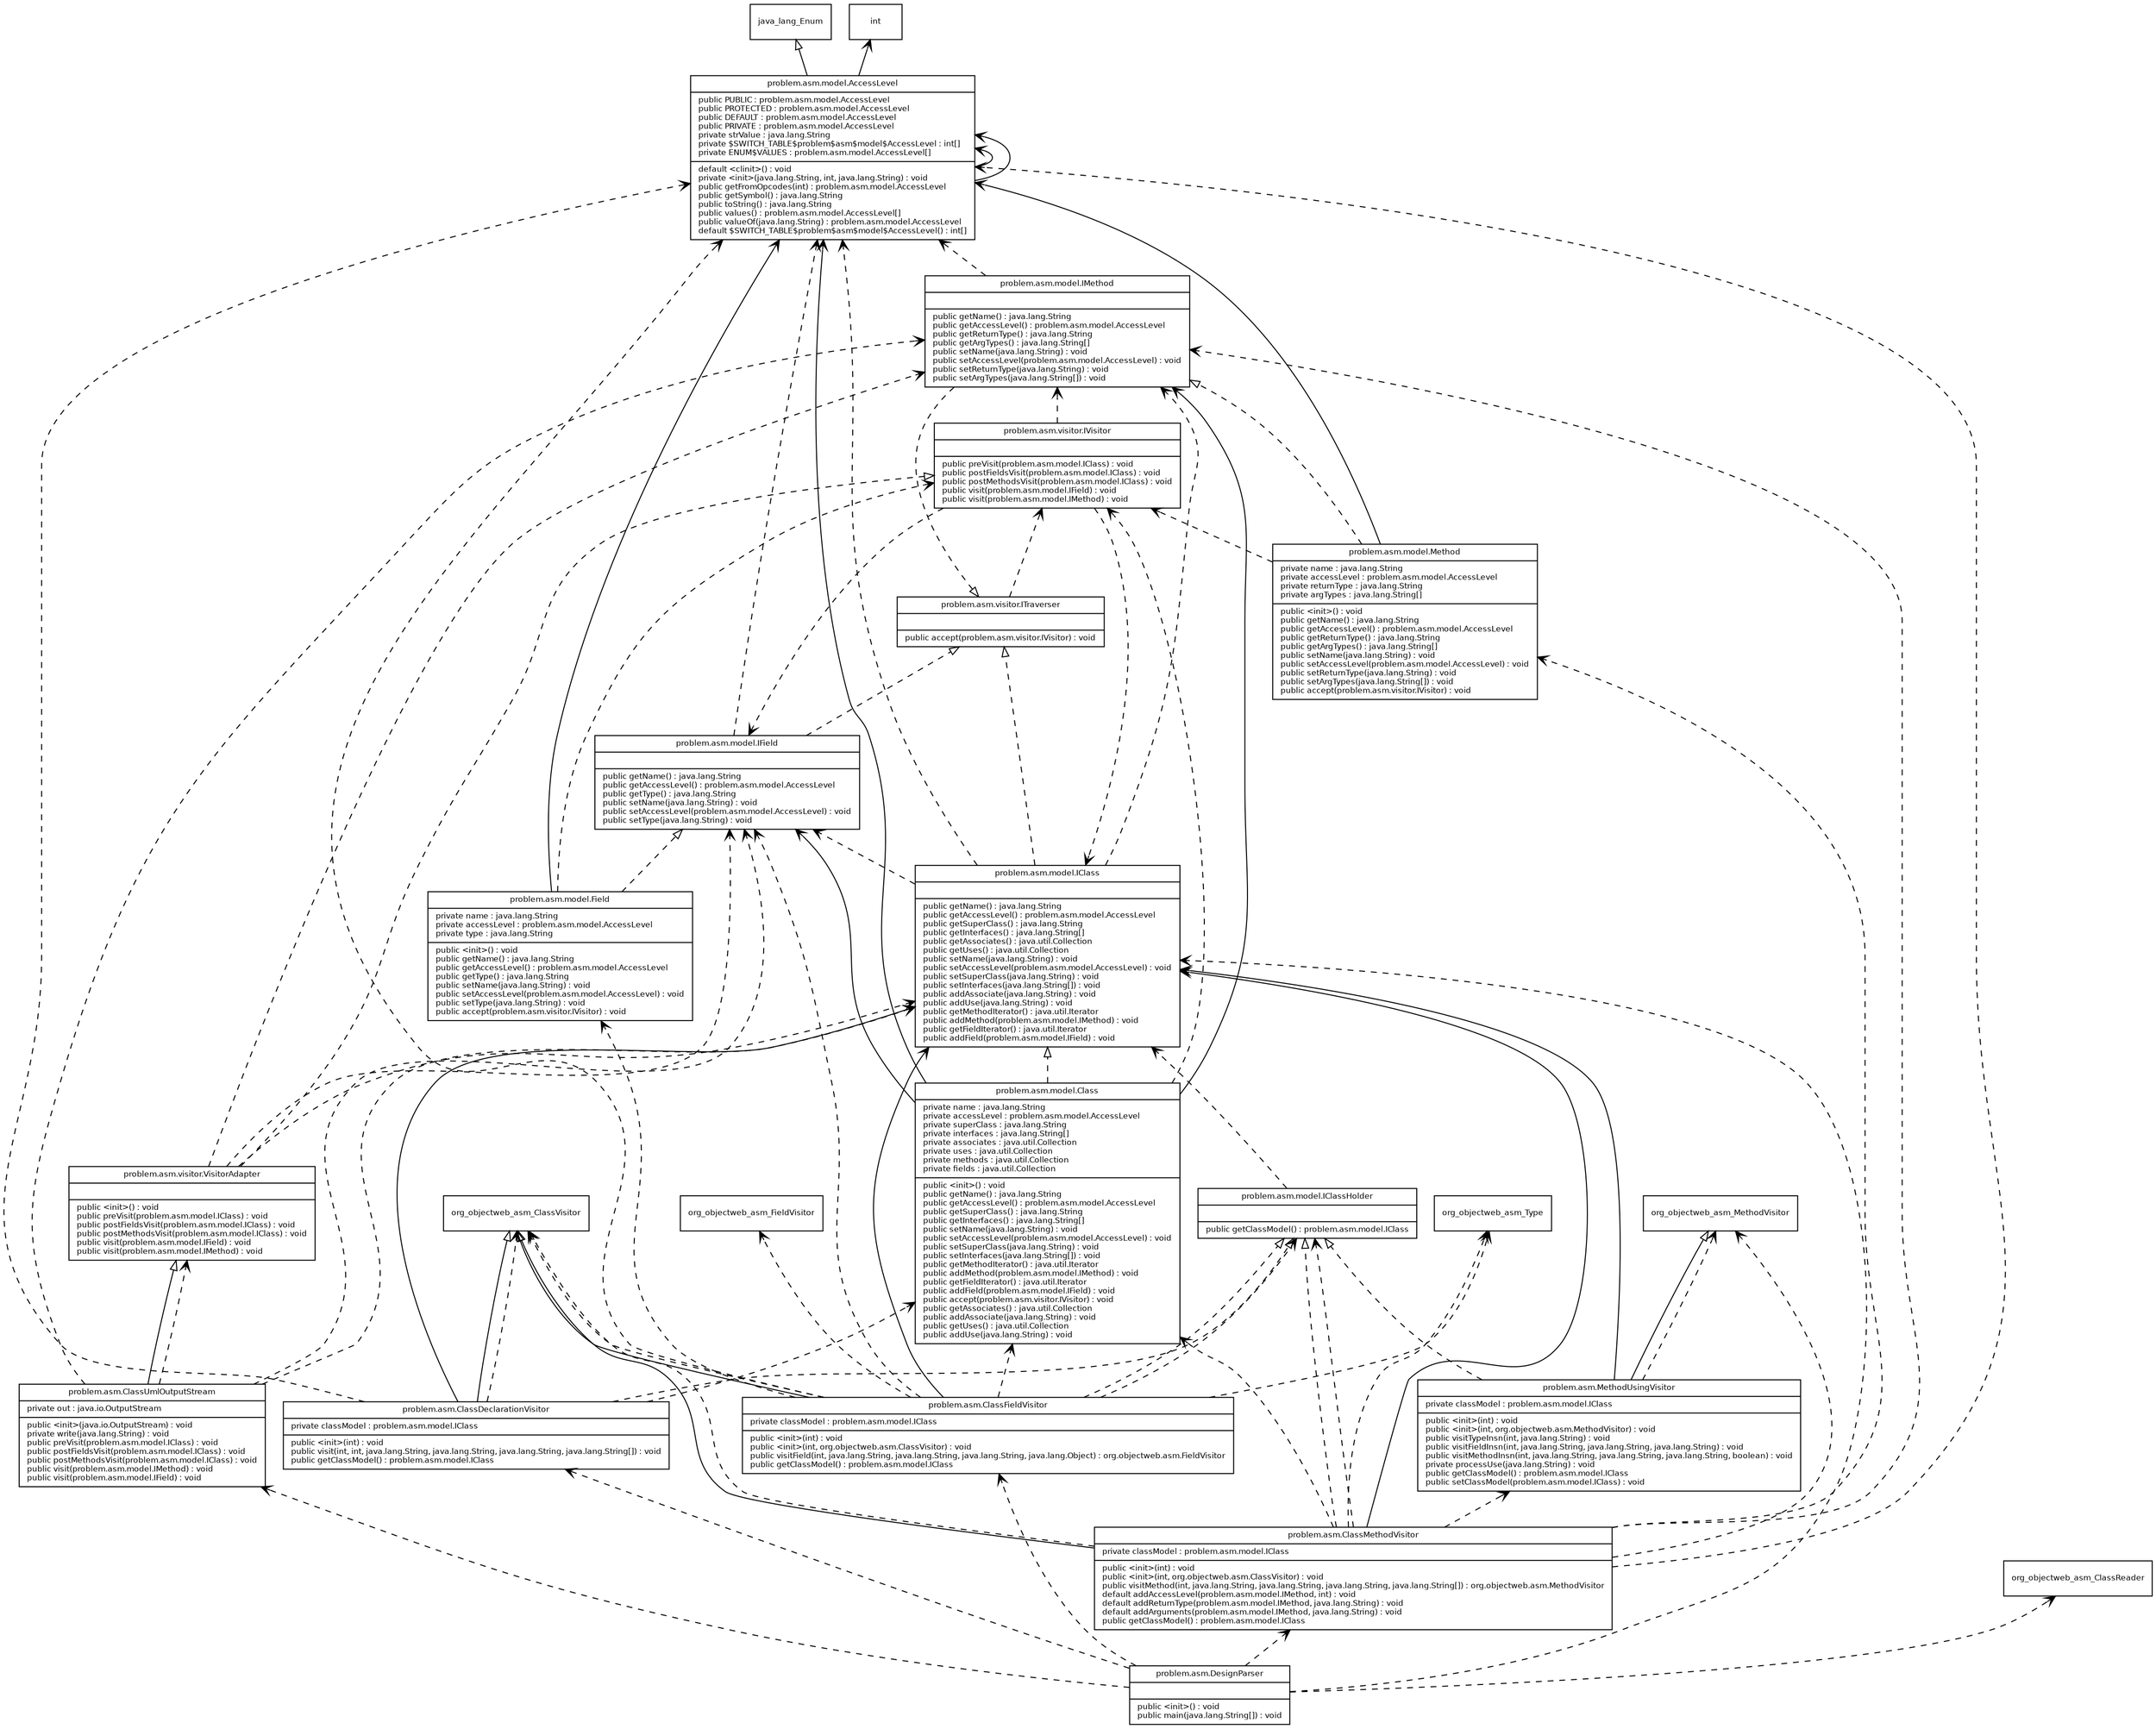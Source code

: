 digraph G {
rankdir=BT;

node [
fontname = "Bitstream Vera Sans"
fontsize = 8
shape = "record"
]
edge [
fontname = "Bitstream Vera Sans"
fontsize = 8
]

problem_asm_ClassDeclarationVisitor [
	label = "{problem.asm.ClassDeclarationVisitor|private classModel : problem.asm.model.IClass\l|public \<init\>(int) : void\lpublic visit(int, int, java.lang.String, java.lang.String, java.lang.String, java.lang.String[]) : void\lpublic getClassModel() : problem.asm.model.IClass\l}"
]
edge [
	arrowhead = "empty"
	style = "dashed"
]
problem_asm_ClassDeclarationVisitor -> problem_asm_model_IClassHolder
edge [
	arrowhead = "empty"
	style = "solid"
]
problem_asm_ClassDeclarationVisitor -> org_objectweb_asm_ClassVisitor
edge [
	arrowhead = "vee"
	style = "solid"
]
problem_asm_ClassDeclarationVisitor -> problem_asm_model_IClass
edge [
	arrowhead = "vee"
	style = "dashed"
]
problem_asm_ClassDeclarationVisitor -> org_objectweb_asm_ClassVisitor
problem_asm_ClassDeclarationVisitor -> problem_asm_model_Class
problem_asm_ClassDeclarationVisitor -> problem_asm_model_AccessLevel
problem_asm_ClassFieldVisitor [
	label = "{problem.asm.ClassFieldVisitor|private classModel : problem.asm.model.IClass\l|public \<init\>(int) : void\lpublic \<init\>(int, org.objectweb.asm.ClassVisitor) : void\lpublic visitField(int, java.lang.String, java.lang.String, java.lang.String, java.lang.Object) : org.objectweb.asm.FieldVisitor\lpublic getClassModel() : problem.asm.model.IClass\l}"
]
edge [
	arrowhead = "empty"
	style = "dashed"
]
problem_asm_ClassFieldVisitor -> problem_asm_model_IClassHolder
edge [
	arrowhead = "empty"
	style = "solid"
]
problem_asm_ClassFieldVisitor -> org_objectweb_asm_ClassVisitor
edge [
	arrowhead = "vee"
	style = "solid"
]
problem_asm_ClassFieldVisitor -> problem_asm_model_IClass
edge [
	arrowhead = "vee"
	style = "dashed"
]
problem_asm_ClassFieldVisitor -> org_objectweb_asm_ClassVisitor
problem_asm_ClassFieldVisitor -> problem_asm_model_Class
problem_asm_ClassFieldVisitor -> problem_asm_model_IClassHolder
problem_asm_ClassFieldVisitor -> org_objectweb_asm_FieldVisitor
problem_asm_ClassFieldVisitor -> org_objectweb_asm_Type
problem_asm_ClassFieldVisitor -> problem_asm_model_Field
problem_asm_ClassFieldVisitor -> problem_asm_model_IField
problem_asm_ClassFieldVisitor -> problem_asm_model_AccessLevel
problem_asm_ClassMethodVisitor [
	label = "{problem.asm.ClassMethodVisitor|private classModel : problem.asm.model.IClass\l|public \<init\>(int) : void\lpublic \<init\>(int, org.objectweb.asm.ClassVisitor) : void\lpublic visitMethod(int, java.lang.String, java.lang.String, java.lang.String, java.lang.String[]) : org.objectweb.asm.MethodVisitor\ldefault addAccessLevel(problem.asm.model.IMethod, int) : void\ldefault addReturnType(problem.asm.model.IMethod, java.lang.String) : void\ldefault addArguments(problem.asm.model.IMethod, java.lang.String) : void\lpublic getClassModel() : problem.asm.model.IClass\l}"
]
edge [
	arrowhead = "empty"
	style = "dashed"
]
problem_asm_ClassMethodVisitor -> problem_asm_model_IClassHolder
edge [
	arrowhead = "empty"
	style = "solid"
]
problem_asm_ClassMethodVisitor -> org_objectweb_asm_ClassVisitor
edge [
	arrowhead = "vee"
	style = "solid"
]
problem_asm_ClassMethodVisitor -> problem_asm_model_IClass
edge [
	arrowhead = "vee"
	style = "dashed"
]
problem_asm_ClassMethodVisitor -> org_objectweb_asm_ClassVisitor
problem_asm_ClassMethodVisitor -> problem_asm_model_Class
problem_asm_ClassMethodVisitor -> problem_asm_model_IClassHolder
problem_asm_ClassMethodVisitor -> org_objectweb_asm_MethodVisitor
problem_asm_ClassMethodVisitor -> problem_asm_MethodUsingVisitor
problem_asm_ClassMethodVisitor -> problem_asm_model_Method
problem_asm_ClassMethodVisitor -> problem_asm_model_IMethod
problem_asm_ClassMethodVisitor -> problem_asm_model_AccessLevel
problem_asm_ClassMethodVisitor -> org_objectweb_asm_Type
problem_asm_ClassUmlOutputStream [
	label = "{problem.asm.ClassUmlOutputStream|private out : java.io.OutputStream\l|public \<init\>(java.io.OutputStream) : void\lprivate write(java.lang.String) : void\lpublic preVisit(problem.asm.model.IClass) : void\lpublic postFieldsVisit(problem.asm.model.IClass) : void\lpublic postMethodsVisit(problem.asm.model.IClass) : void\lpublic visit(problem.asm.model.IMethod) : void\lpublic visit(problem.asm.model.IField) : void\l}"
]
edge [
	arrowhead = "empty"
	style = "solid"
]
problem_asm_ClassUmlOutputStream -> problem_asm_visitor_VisitorAdapter
edge [
	arrowhead = "vee"
	style = "dashed"
]
problem_asm_ClassUmlOutputStream -> problem_asm_visitor_VisitorAdapter
problem_asm_ClassUmlOutputStream -> problem_asm_model_IClass
problem_asm_ClassUmlOutputStream -> problem_asm_model_IMethod
problem_asm_ClassUmlOutputStream -> problem_asm_model_IField
problem_asm_DesignParser [
	label = "{problem.asm.DesignParser||public \<init\>() : void\lpublic main(java.lang.String[]) : void\l}"
]
edge [
	arrowhead = "vee"
	style = "dashed"
]
problem_asm_DesignParser -> org_objectweb_asm_ClassReader
problem_asm_DesignParser -> problem_asm_ClassDeclarationVisitor
problem_asm_DesignParser -> problem_asm_ClassFieldVisitor
problem_asm_DesignParser -> problem_asm_ClassMethodVisitor
problem_asm_DesignParser -> problem_asm_ClassUmlOutputStream
problem_asm_DesignParser -> problem_asm_model_IClass
problem_asm_MethodUsingVisitor [
	label = "{problem.asm.MethodUsingVisitor|private classModel : problem.asm.model.IClass\l|public \<init\>(int) : void\lpublic \<init\>(int, org.objectweb.asm.MethodVisitor) : void\lpublic visitTypeInsn(int, java.lang.String) : void\lpublic visitFieldInsn(int, java.lang.String, java.lang.String, java.lang.String) : void\lpublic visitMethodInsn(int, java.lang.String, java.lang.String, java.lang.String, boolean) : void\lprivate processUse(java.lang.String) : void\lpublic getClassModel() : problem.asm.model.IClass\lpublic setClassModel(problem.asm.model.IClass) : void\l}"
]
edge [
	arrowhead = "empty"
	style = "dashed"
]
problem_asm_MethodUsingVisitor -> problem_asm_model_IClassHolder
edge [
	arrowhead = "empty"
	style = "solid"
]
problem_asm_MethodUsingVisitor -> org_objectweb_asm_MethodVisitor
edge [
	arrowhead = "vee"
	style = "solid"
]
problem_asm_MethodUsingVisitor -> problem_asm_model_IClass
edge [
	arrowhead = "vee"
	style = "dashed"
]
problem_asm_MethodUsingVisitor -> org_objectweb_asm_MethodVisitor
problem_asm_model_AccessLevel [
	label = "{problem.asm.model.AccessLevel|public PUBLIC : problem.asm.model.AccessLevel\lpublic PROTECTED : problem.asm.model.AccessLevel\lpublic DEFAULT : problem.asm.model.AccessLevel\lpublic PRIVATE : problem.asm.model.AccessLevel\lprivate strValue : java.lang.String\lprivate $SWITCH_TABLE$problem$asm$model$AccessLevel : int[]\lprivate ENUM$VALUES : problem.asm.model.AccessLevel[]\l|default \<clinit\>() : void\lprivate \<init\>(java.lang.String, int, java.lang.String) : void\lpublic getFromOpcodes(int) : problem.asm.model.AccessLevel\lpublic getSymbol() : java.lang.String\lpublic toString() : java.lang.String\lpublic values() : problem.asm.model.AccessLevel[]\lpublic valueOf(java.lang.String) : problem.asm.model.AccessLevel\ldefault $SWITCH_TABLE$problem$asm$model$AccessLevel() : int[]\l}"
]
edge [
	arrowhead = "empty"
	style = "solid"
]
problem_asm_model_AccessLevel -> java_lang_Enum
edge [
	arrowhead = "vee"
	style = "solid"
]
problem_asm_model_AccessLevel -> problem_asm_model_AccessLevel
problem_asm_model_AccessLevel -> int[]
problem_asm_model_AccessLevel -> problem_asm_model_AccessLevel[]
problem_asm_model_Class [
	label = "{problem.asm.model.Class|private name : java.lang.String\lprivate accessLevel : problem.asm.model.AccessLevel\lprivate superClass : java.lang.String\lprivate interfaces : java.lang.String[]\lprivate associates : java.util.Collection\lprivate uses : java.util.Collection\lprivate methods : java.util.Collection\lprivate fields : java.util.Collection\l|public \<init\>() : void\lpublic getName() : java.lang.String\lpublic getAccessLevel() : problem.asm.model.AccessLevel\lpublic getSuperClass() : java.lang.String\lpublic getInterfaces() : java.lang.String[]\lpublic setName(java.lang.String) : void\lpublic setAccessLevel(problem.asm.model.AccessLevel) : void\lpublic setSuperClass(java.lang.String) : void\lpublic setInterfaces(java.lang.String[]) : void\lpublic getMethodIterator() : java.util.Iterator\lpublic addMethod(problem.asm.model.IMethod) : void\lpublic getFieldIterator() : java.util.Iterator\lpublic addField(problem.asm.model.IField) : void\lpublic accept(problem.asm.visitor.IVisitor) : void\lpublic getAssociates() : java.util.Collection\lpublic addAssociate(java.lang.String) : void\lpublic getUses() : java.util.Collection\lpublic addUse(java.lang.String) : void\l}"
]
edge [
	arrowhead = "empty"
	style = "dashed"
]
problem_asm_model_Class -> problem_asm_model_IClass
edge [
	arrowhead = "vee"
	style = "solid"
]
problem_asm_model_Class -> problem_asm_model_AccessLevel
problem_asm_model_Class -> problem_asm_model_IMethod
problem_asm_model_Class -> problem_asm_model_IField
edge [
	arrowhead = "vee"
	style = "dashed"
]
problem_asm_model_Class -> problem_asm_visitor_IVisitor
problem_asm_model_Field [
	label = "{problem.asm.model.Field|private name : java.lang.String\lprivate accessLevel : problem.asm.model.AccessLevel\lprivate type : java.lang.String\l|public \<init\>() : void\lpublic getName() : java.lang.String\lpublic getAccessLevel() : problem.asm.model.AccessLevel\lpublic getType() : java.lang.String\lpublic setName(java.lang.String) : void\lpublic setAccessLevel(problem.asm.model.AccessLevel) : void\lpublic setType(java.lang.String) : void\lpublic accept(problem.asm.visitor.IVisitor) : void\l}"
]
edge [
	arrowhead = "empty"
	style = "dashed"
]
problem_asm_model_Field -> problem_asm_model_IField
edge [
	arrowhead = "vee"
	style = "solid"
]
problem_asm_model_Field -> problem_asm_model_AccessLevel
edge [
	arrowhead = "vee"
	style = "dashed"
]
problem_asm_model_Field -> problem_asm_visitor_IVisitor
problem_asm_model_IClass [
	label = "{problem.asm.model.IClass||public getName() : java.lang.String\lpublic getAccessLevel() : problem.asm.model.AccessLevel\lpublic getSuperClass() : java.lang.String\lpublic getInterfaces() : java.lang.String[]\lpublic getAssociates() : java.util.Collection\lpublic getUses() : java.util.Collection\lpublic setName(java.lang.String) : void\lpublic setAccessLevel(problem.asm.model.AccessLevel) : void\lpublic setSuperClass(java.lang.String) : void\lpublic setInterfaces(java.lang.String[]) : void\lpublic addAssociate(java.lang.String) : void\lpublic addUse(java.lang.String) : void\lpublic getMethodIterator() : java.util.Iterator\lpublic addMethod(problem.asm.model.IMethod) : void\lpublic getFieldIterator() : java.util.Iterator\lpublic addField(problem.asm.model.IField) : void\l}"
]
edge [
	arrowhead = "empty"
	style = "dashed"
]
problem_asm_model_IClass -> problem_asm_visitor_ITraverser
edge [
	arrowhead = "vee"
	style = "dashed"
]
problem_asm_model_IClass -> problem_asm_model_AccessLevel
problem_asm_model_IClass -> problem_asm_model_IMethod
problem_asm_model_IClass -> problem_asm_model_IField
problem_asm_model_IClassHolder [
	label = "{problem.asm.model.IClassHolder||public getClassModel() : problem.asm.model.IClass\l}"
]
edge [
	arrowhead = "vee"
	style = "dashed"
]
problem_asm_model_IClassHolder -> problem_asm_model_IClass
problem_asm_model_IField [
	label = "{problem.asm.model.IField||public getName() : java.lang.String\lpublic getAccessLevel() : problem.asm.model.AccessLevel\lpublic getType() : java.lang.String\lpublic setName(java.lang.String) : void\lpublic setAccessLevel(problem.asm.model.AccessLevel) : void\lpublic setType(java.lang.String) : void\l}"
]
edge [
	arrowhead = "empty"
	style = "dashed"
]
problem_asm_model_IField -> problem_asm_visitor_ITraverser
edge [
	arrowhead = "vee"
	style = "dashed"
]
problem_asm_model_IField -> problem_asm_model_AccessLevel
problem_asm_model_IMethod [
	label = "{problem.asm.model.IMethod||public getName() : java.lang.String\lpublic getAccessLevel() : problem.asm.model.AccessLevel\lpublic getReturnType() : java.lang.String\lpublic getArgTypes() : java.lang.String[]\lpublic setName(java.lang.String) : void\lpublic setAccessLevel(problem.asm.model.AccessLevel) : void\lpublic setReturnType(java.lang.String) : void\lpublic setArgTypes(java.lang.String[]) : void\l}"
]
edge [
	arrowhead = "empty"
	style = "dashed"
]
problem_asm_model_IMethod -> problem_asm_visitor_ITraverser
edge [
	arrowhead = "vee"
	style = "dashed"
]
problem_asm_model_IMethod -> problem_asm_model_AccessLevel
problem_asm_model_Method [
	label = "{problem.asm.model.Method|private name : java.lang.String\lprivate accessLevel : problem.asm.model.AccessLevel\lprivate returnType : java.lang.String\lprivate argTypes : java.lang.String[]\l|public \<init\>() : void\lpublic getName() : java.lang.String\lpublic getAccessLevel() : problem.asm.model.AccessLevel\lpublic getReturnType() : java.lang.String\lpublic getArgTypes() : java.lang.String[]\lpublic setName(java.lang.String) : void\lpublic setAccessLevel(problem.asm.model.AccessLevel) : void\lpublic setReturnType(java.lang.String) : void\lpublic setArgTypes(java.lang.String[]) : void\lpublic accept(problem.asm.visitor.IVisitor) : void\l}"
]
edge [
	arrowhead = "empty"
	style = "dashed"
]
problem_asm_model_Method -> problem_asm_model_IMethod
edge [
	arrowhead = "vee"
	style = "solid"
]
problem_asm_model_Method -> problem_asm_model_AccessLevel
edge [
	arrowhead = "vee"
	style = "dashed"
]
problem_asm_model_Method -> problem_asm_visitor_IVisitor
problem_asm_visitor_ITraverser [
	label = "{problem.asm.visitor.ITraverser||public accept(problem.asm.visitor.IVisitor) : void\l}"
]
edge [
	arrowhead = "vee"
	style = "dashed"
]
problem_asm_visitor_ITraverser -> problem_asm_visitor_IVisitor
problem_asm_visitor_IVisitor [
	label = "{problem.asm.visitor.IVisitor||public preVisit(problem.asm.model.IClass) : void\lpublic postFieldsVisit(problem.asm.model.IClass) : void\lpublic postMethodsVisit(problem.asm.model.IClass) : void\lpublic visit(problem.asm.model.IField) : void\lpublic visit(problem.asm.model.IMethod) : void\l}"
]
edge [
	arrowhead = "vee"
	style = "dashed"
]
problem_asm_visitor_IVisitor -> problem_asm_model_IClass
problem_asm_visitor_IVisitor -> problem_asm_model_IField
problem_asm_visitor_IVisitor -> problem_asm_model_IMethod
problem_asm_visitor_VisitorAdapter [
	label = "{problem.asm.visitor.VisitorAdapter||public \<init\>() : void\lpublic preVisit(problem.asm.model.IClass) : void\lpublic postFieldsVisit(problem.asm.model.IClass) : void\lpublic postMethodsVisit(problem.asm.model.IClass) : void\lpublic visit(problem.asm.model.IField) : void\lpublic visit(problem.asm.model.IMethod) : void\l}"
]
edge [
	arrowhead = "empty"
	style = "dashed"
]
problem_asm_visitor_VisitorAdapter -> problem_asm_visitor_IVisitor
edge [
	arrowhead = "vee"
	style = "dashed"
]
problem_asm_visitor_VisitorAdapter -> problem_asm_model_IClass
problem_asm_visitor_VisitorAdapter -> problem_asm_model_IField
problem_asm_visitor_VisitorAdapter -> problem_asm_model_IMethod
}
